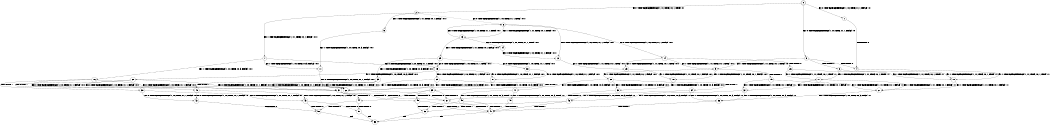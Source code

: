 digraph BCG {
size = "7, 10.5";
center = TRUE;
node [shape = circle];
0 [peripheries = 2];
0 -> 1 [label = "EX !0 !ATOMIC_EXCH_BRANCH (1, +0, TRUE, +1, 1, FALSE) !:0:"];
0 -> 2 [label = "EX !1 !ATOMIC_EXCH_BRANCH (1, +1, TRUE, +0, 1, TRUE) !:0:"];
0 -> 3 [label = "EX !0 !ATOMIC_EXCH_BRANCH (1, +0, TRUE, +1, 1, FALSE) !:0:"];
1 -> 4 [label = "TERMINATE !0"];
2 -> 5 [label = "EX !1 !ATOMIC_EXCH_BRANCH (1, +1, TRUE, +0, 1, FALSE) !:0:1:"];
2 -> 6 [label = "EX !0 !ATOMIC_EXCH_BRANCH (1, +0, TRUE, +1, 1, TRUE) !:0:1:"];
2 -> 7 [label = "EX !1 !ATOMIC_EXCH_BRANCH (1, +1, TRUE, +0, 1, FALSE) !:0:1:"];
3 -> 4 [label = "TERMINATE !0"];
3 -> 8 [label = "TERMINATE !0"];
3 -> 9 [label = "EX !1 !ATOMIC_EXCH_BRANCH (1, +1, TRUE, +0, 1, TRUE) !:0:"];
4 -> 10 [label = "EX !1 !ATOMIC_EXCH_BRANCH (1, +1, TRUE, +0, 1, TRUE) !:1:"];
5 -> 11 [label = "EX !1 !ATOMIC_EXCH_BRANCH (1, +0, TRUE, +0, 3, FALSE) !:0:1:"];
6 -> 12 [label = "EX !0 !ATOMIC_EXCH_BRANCH (1, +0, TRUE, +1, 1, FALSE) !:0:1:"];
6 -> 13 [label = "EX !1 !ATOMIC_EXCH_BRANCH (1, +1, TRUE, +0, 1, TRUE) !:0:1:"];
6 -> 14 [label = "EX !0 !ATOMIC_EXCH_BRANCH (1, +0, TRUE, +1, 1, FALSE) !:0:1:"];
7 -> 11 [label = "EX !1 !ATOMIC_EXCH_BRANCH (1, +0, TRUE, +0, 3, FALSE) !:0:1:"];
7 -> 15 [label = "EX !0 !ATOMIC_EXCH_BRANCH (1, +0, TRUE, +1, 1, TRUE) !:0:1:"];
7 -> 16 [label = "EX !1 !ATOMIC_EXCH_BRANCH (1, +0, TRUE, +0, 3, FALSE) !:0:1:"];
8 -> 10 [label = "EX !1 !ATOMIC_EXCH_BRANCH (1, +1, TRUE, +0, 1, TRUE) !:1:"];
8 -> 17 [label = "EX !1 !ATOMIC_EXCH_BRANCH (1, +1, TRUE, +0, 1, TRUE) !:1:"];
9 -> 18 [label = "EX !1 !ATOMIC_EXCH_BRANCH (1, +1, TRUE, +0, 1, FALSE) !:0:1:"];
9 -> 19 [label = "TERMINATE !0"];
9 -> 20 [label = "EX !1 !ATOMIC_EXCH_BRANCH (1, +1, TRUE, +0, 1, FALSE) !:0:1:"];
10 -> 21 [label = "EX !1 !ATOMIC_EXCH_BRANCH (1, +1, TRUE, +0, 1, FALSE) !:1:"];
11 -> 22 [label = "EX !0 !ATOMIC_EXCH_BRANCH (1, +0, TRUE, +1, 1, FALSE) !:0:1:"];
12 -> 23 [label = "EX !1 !ATOMIC_EXCH_BRANCH (1, +1, TRUE, +0, 1, TRUE) !:0:1:"];
13 -> 24 [label = "EX !0 !ATOMIC_EXCH_BRANCH (1, +0, TRUE, +1, 1, TRUE) !:0:1:"];
13 -> 25 [label = "EX !1 !ATOMIC_EXCH_BRANCH (1, +1, TRUE, +0, 1, FALSE) !:0:1:"];
13 -> 6 [label = "EX !0 !ATOMIC_EXCH_BRANCH (1, +0, TRUE, +1, 1, TRUE) !:0:1:"];
14 -> 23 [label = "EX !1 !ATOMIC_EXCH_BRANCH (1, +1, TRUE, +0, 1, TRUE) !:0:1:"];
14 -> 26 [label = "TERMINATE !0"];
14 -> 9 [label = "EX !1 !ATOMIC_EXCH_BRANCH (1, +1, TRUE, +0, 1, TRUE) !:0:1:"];
15 -> 27 [label = "EX !0 !ATOMIC_EXCH_BRANCH (1, +0, TRUE, +1, 1, FALSE) !:0:1:"];
15 -> 28 [label = "EX !1 !ATOMIC_EXCH_BRANCH (1, +0, TRUE, +0, 3, TRUE) !:0:1:"];
15 -> 29 [label = "EX !0 !ATOMIC_EXCH_BRANCH (1, +0, TRUE, +1, 1, FALSE) !:0:1:"];
16 -> 22 [label = "EX !0 !ATOMIC_EXCH_BRANCH (1, +0, TRUE, +1, 1, FALSE) !:0:1:"];
16 -> 30 [label = "TERMINATE !1"];
16 -> 31 [label = "EX !0 !ATOMIC_EXCH_BRANCH (1, +0, TRUE, +1, 1, FALSE) !:0:1:"];
17 -> 21 [label = "EX !1 !ATOMIC_EXCH_BRANCH (1, +1, TRUE, +0, 1, FALSE) !:1:"];
17 -> 32 [label = "EX !1 !ATOMIC_EXCH_BRANCH (1, +1, TRUE, +0, 1, FALSE) !:1:"];
18 -> 33 [label = "EX !1 !ATOMIC_EXCH_BRANCH (1, +0, TRUE, +0, 3, FALSE) !:0:1:"];
19 -> 21 [label = "EX !1 !ATOMIC_EXCH_BRANCH (1, +1, TRUE, +0, 1, FALSE) !:1:"];
19 -> 32 [label = "EX !1 !ATOMIC_EXCH_BRANCH (1, +1, TRUE, +0, 1, FALSE) !:1:"];
20 -> 33 [label = "EX !1 !ATOMIC_EXCH_BRANCH (1, +0, TRUE, +0, 3, FALSE) !:0:1:"];
20 -> 34 [label = "TERMINATE !0"];
20 -> 35 [label = "EX !1 !ATOMIC_EXCH_BRANCH (1, +0, TRUE, +0, 3, FALSE) !:0:1:"];
21 -> 36 [label = "EX !1 !ATOMIC_EXCH_BRANCH (1, +0, TRUE, +0, 3, FALSE) !:1:"];
22 -> 37 [label = "TERMINATE !0"];
23 -> 18 [label = "EX !1 !ATOMIC_EXCH_BRANCH (1, +1, TRUE, +0, 1, FALSE) !:0:1:"];
24 -> 12 [label = "EX !0 !ATOMIC_EXCH_BRANCH (1, +0, TRUE, +1, 1, FALSE) !:0:1:"];
25 -> 38 [label = "EX !0 !ATOMIC_EXCH_BRANCH (1, +0, TRUE, +1, 1, TRUE) !:0:1:"];
25 -> 39 [label = "EX !1 !ATOMIC_EXCH_BRANCH (1, +0, TRUE, +0, 3, FALSE) !:0:1:"];
25 -> 15 [label = "EX !0 !ATOMIC_EXCH_BRANCH (1, +0, TRUE, +1, 1, TRUE) !:0:1:"];
26 -> 10 [label = "EX !1 !ATOMIC_EXCH_BRANCH (1, +1, TRUE, +0, 1, TRUE) !:1:"];
26 -> 17 [label = "EX !1 !ATOMIC_EXCH_BRANCH (1, +1, TRUE, +0, 1, TRUE) !:1:"];
27 -> 22 [label = "EX !1 !ATOMIC_EXCH_BRANCH (1, +0, TRUE, +0, 3, TRUE) !:0:1:"];
28 -> 22 [label = "EX !0 !ATOMIC_EXCH_BRANCH (1, +0, TRUE, +1, 1, FALSE) !:0:1:"];
28 -> 40 [label = "TERMINATE !1"];
28 -> 31 [label = "EX !0 !ATOMIC_EXCH_BRANCH (1, +0, TRUE, +1, 1, FALSE) !:0:1:"];
29 -> 22 [label = "EX !1 !ATOMIC_EXCH_BRANCH (1, +0, TRUE, +0, 3, TRUE) !:0:1:"];
29 -> 41 [label = "TERMINATE !0"];
29 -> 31 [label = "EX !1 !ATOMIC_EXCH_BRANCH (1, +0, TRUE, +0, 3, TRUE) !:0:1:"];
30 -> 42 [label = "EX !0 !ATOMIC_EXCH_BRANCH (1, +0, TRUE, +1, 1, FALSE) !:0:"];
30 -> 43 [label = "EX !0 !ATOMIC_EXCH_BRANCH (1, +0, TRUE, +1, 1, FALSE) !:0:"];
31 -> 37 [label = "TERMINATE !0"];
31 -> 44 [label = "TERMINATE !1"];
31 -> 45 [label = "TERMINATE !0"];
32 -> 36 [label = "EX !1 !ATOMIC_EXCH_BRANCH (1, +0, TRUE, +0, 3, FALSE) !:1:"];
32 -> 46 [label = "EX !1 !ATOMIC_EXCH_BRANCH (1, +0, TRUE, +0, 3, FALSE) !:1:"];
33 -> 37 [label = "TERMINATE !0"];
34 -> 36 [label = "EX !1 !ATOMIC_EXCH_BRANCH (1, +0, TRUE, +0, 3, FALSE) !:1:"];
34 -> 46 [label = "EX !1 !ATOMIC_EXCH_BRANCH (1, +0, TRUE, +0, 3, FALSE) !:1:"];
35 -> 37 [label = "TERMINATE !0"];
35 -> 44 [label = "TERMINATE !1"];
35 -> 45 [label = "TERMINATE !0"];
36 -> 47 [label = "TERMINATE !1"];
37 -> 47 [label = "TERMINATE !1"];
38 -> 27 [label = "EX !0 !ATOMIC_EXCH_BRANCH (1, +0, TRUE, +1, 1, FALSE) !:0:1:"];
39 -> 22 [label = "EX !0 !ATOMIC_EXCH_BRANCH (1, +0, TRUE, +1, 1, FALSE) !:0:1:"];
39 -> 40 [label = "TERMINATE !1"];
39 -> 31 [label = "EX !0 !ATOMIC_EXCH_BRANCH (1, +0, TRUE, +1, 1, FALSE) !:0:1:"];
40 -> 42 [label = "EX !0 !ATOMIC_EXCH_BRANCH (1, +0, TRUE, +1, 1, FALSE) !:0:"];
40 -> 43 [label = "EX !0 !ATOMIC_EXCH_BRANCH (1, +0, TRUE, +1, 1, FALSE) !:0:"];
41 -> 48 [label = "EX !1 !ATOMIC_EXCH_BRANCH (1, +0, TRUE, +0, 3, TRUE) !:1:"];
41 -> 49 [label = "EX !1 !ATOMIC_EXCH_BRANCH (1, +0, TRUE, +0, 3, TRUE) !:1:"];
42 -> 50 [label = "TERMINATE !0"];
43 -> 50 [label = "TERMINATE !0"];
43 -> 51 [label = "TERMINATE !0"];
44 -> 50 [label = "TERMINATE !0"];
44 -> 51 [label = "TERMINATE !0"];
45 -> 47 [label = "TERMINATE !1"];
45 -> 52 [label = "TERMINATE !1"];
46 -> 47 [label = "TERMINATE !1"];
46 -> 52 [label = "TERMINATE !1"];
47 -> 53 [label = "exit"];
48 -> 47 [label = "TERMINATE !1"];
49 -> 47 [label = "TERMINATE !1"];
49 -> 52 [label = "TERMINATE !1"];
50 -> 53 [label = "exit"];
51 -> 53 [label = "exit"];
52 -> 53 [label = "exit"];
}

